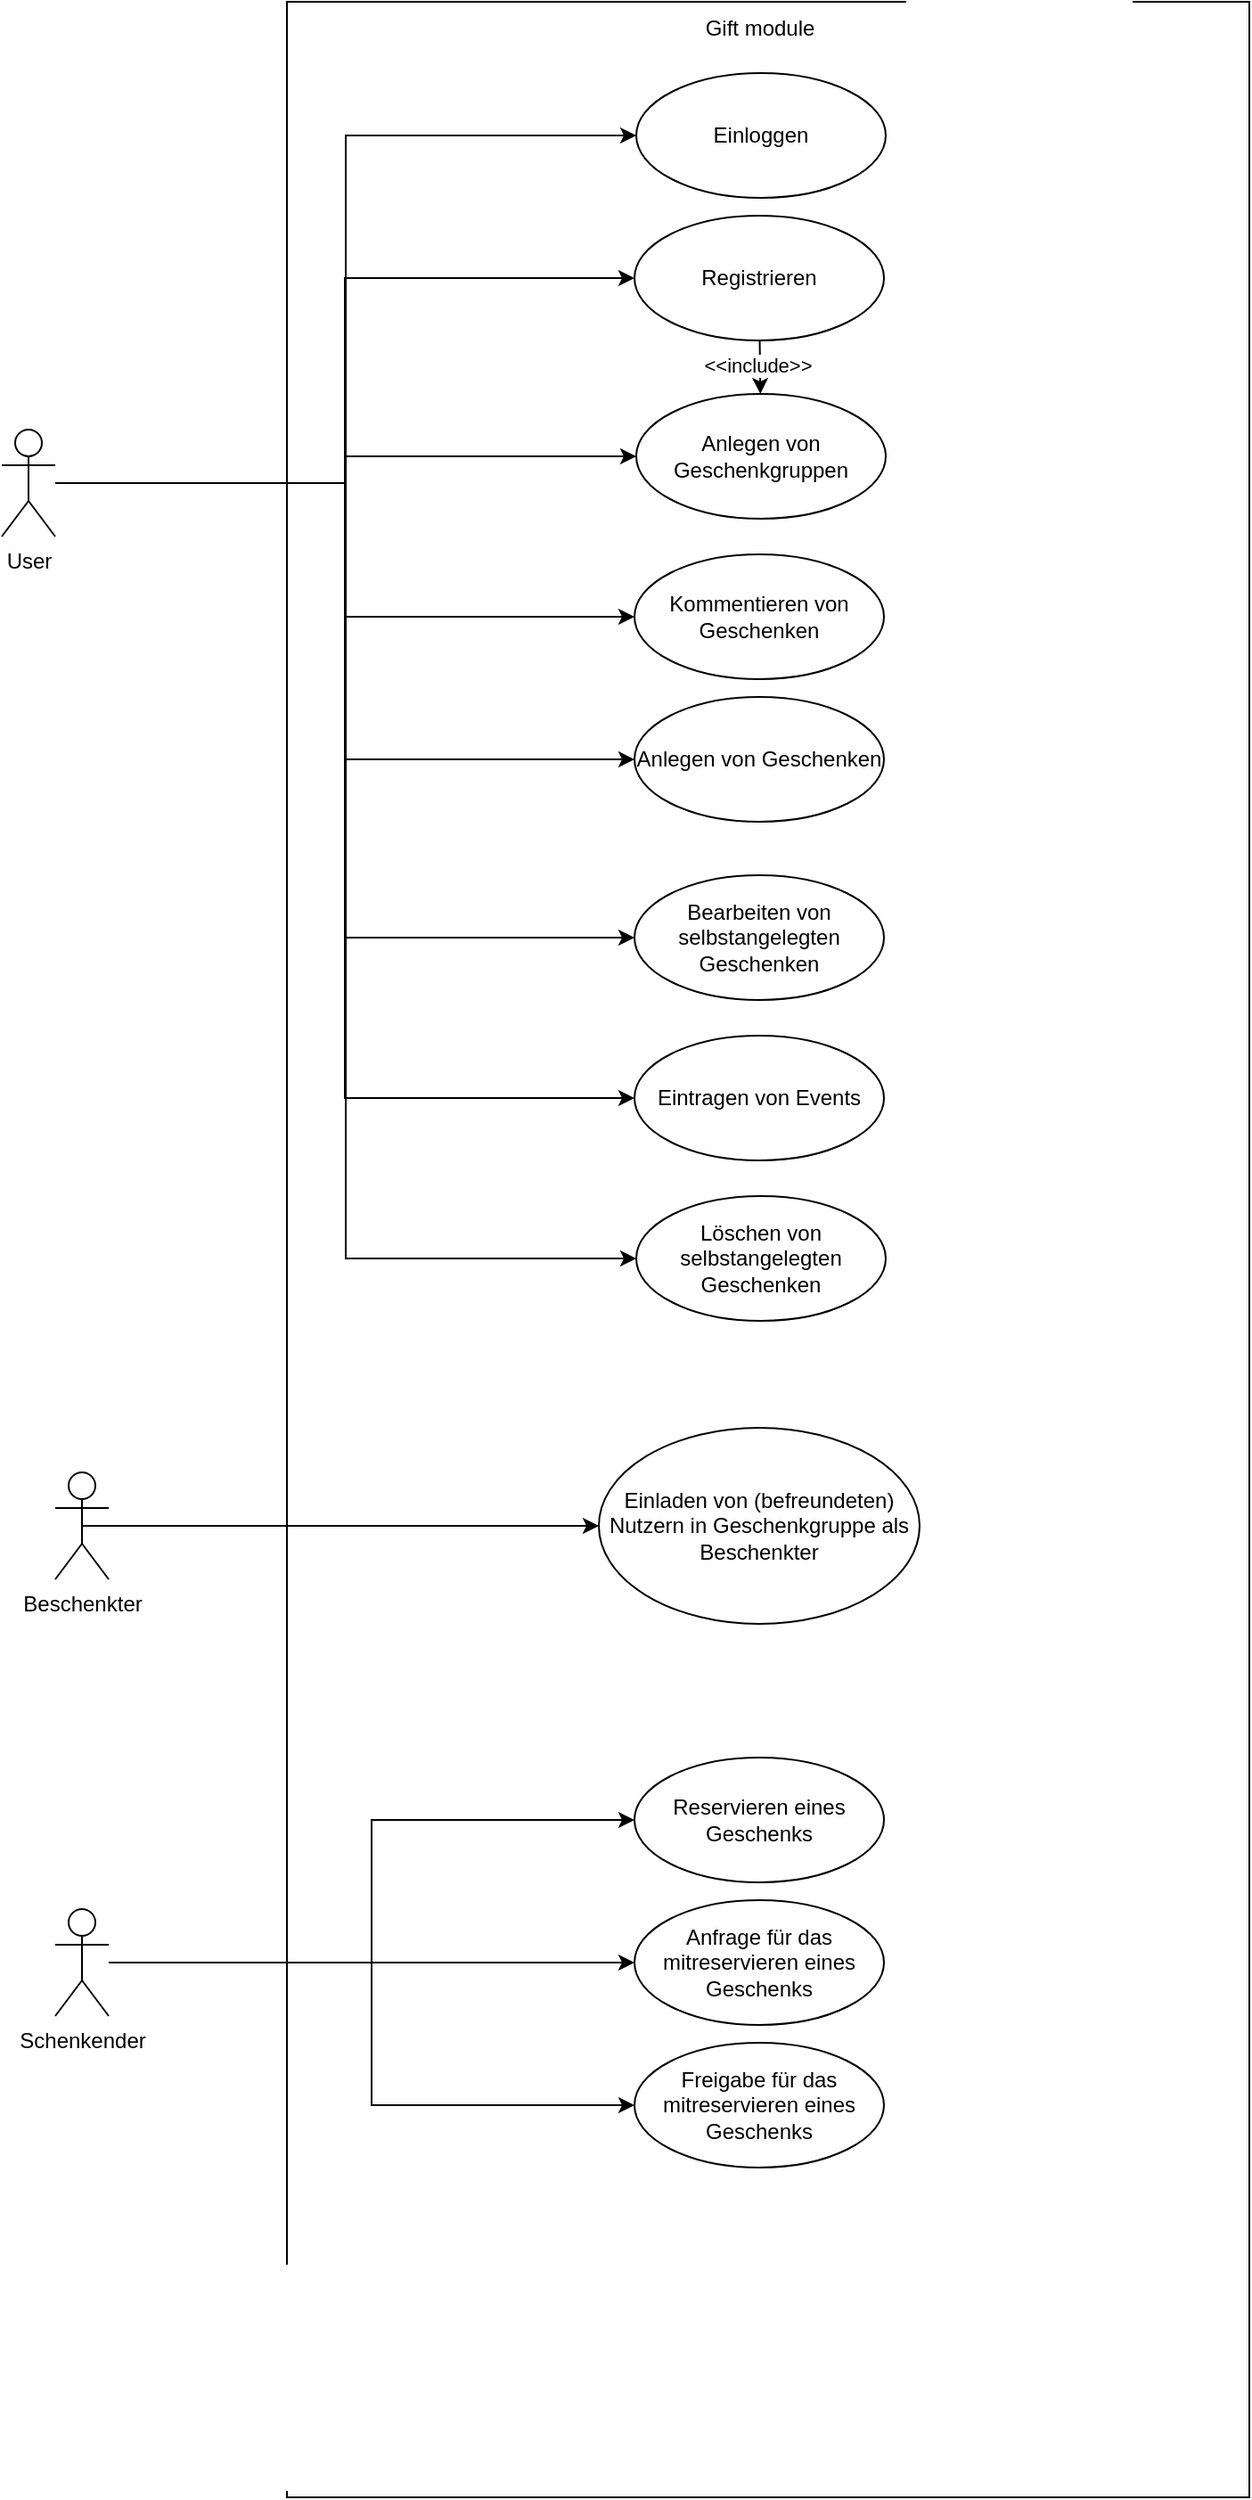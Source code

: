 <mxfile>
    <diagram name="Seite-1" id="1dOUznpDONLhGp0KXryv">
        <mxGraphModel dx="1250" dy="701" grid="1" gridSize="10" guides="1" tooltips="1" connect="1" arrows="1" fold="1" page="1" pageScale="1" pageWidth="15000" pageHeight="15000" math="0" shadow="0">
            <root>
                <mxCell id="0"/>
                <mxCell id="1" parent="0"/>
                <mxCell id="OieUruuSKdxP-jb9oesy-3" value="" style="rounded=0;whiteSpace=wrap;html=1;" parent="1" vertex="1">
                    <mxGeometry x="250" y="130" width="540" height="1400" as="geometry"/>
                </mxCell>
                <mxCell id="OieUruuSKdxP-jb9oesy-32" style="edgeStyle=orthogonalEdgeStyle;rounded=0;orthogonalLoop=1;jettySize=auto;html=1;entryX=0;entryY=0.5;entryDx=0;entryDy=0;" parent="1" source="OieUruuSKdxP-jb9oesy-15" target="OieUruuSKdxP-jb9oesy-31" edge="1">
                    <mxGeometry relative="1" as="geometry"/>
                </mxCell>
                <mxCell id="OieUruuSKdxP-jb9oesy-34" style="edgeStyle=orthogonalEdgeStyle;rounded=0;orthogonalLoop=1;jettySize=auto;html=1;entryX=0;entryY=0.5;entryDx=0;entryDy=0;" parent="1" source="OieUruuSKdxP-jb9oesy-15" target="OieUruuSKdxP-jb9oesy-33" edge="1">
                    <mxGeometry relative="1" as="geometry"/>
                </mxCell>
                <mxCell id="OieUruuSKdxP-jb9oesy-36" style="edgeStyle=orthogonalEdgeStyle;rounded=0;orthogonalLoop=1;jettySize=auto;html=1;entryX=0;entryY=0.5;entryDx=0;entryDy=0;" parent="1" source="OieUruuSKdxP-jb9oesy-15" target="OieUruuSKdxP-jb9oesy-35" edge="1">
                    <mxGeometry relative="1" as="geometry"/>
                </mxCell>
                <mxCell id="OieUruuSKdxP-jb9oesy-15" value="Schenkender" style="shape=umlActor;verticalLabelPosition=bottom;verticalAlign=top;html=1;outlineConnect=0;" parent="1" vertex="1">
                    <mxGeometry x="120" y="1200" width="30" height="60" as="geometry"/>
                </mxCell>
                <mxCell id="OieUruuSKdxP-jb9oesy-17" value="Beschenkter" style="shape=umlActor;verticalLabelPosition=bottom;verticalAlign=top;html=1;outlineConnect=0;" parent="1" vertex="1">
                    <mxGeometry x="120" y="955" width="30" height="60" as="geometry"/>
                </mxCell>
                <mxCell id="OieUruuSKdxP-jb9oesy-19" style="edgeStyle=orthogonalEdgeStyle;rounded=0;orthogonalLoop=1;jettySize=auto;html=1;entryX=0;entryY=0.5;entryDx=0;entryDy=0;" parent="1" source="OieUruuSKdxP-jb9oesy-1" target="OieUruuSKdxP-jb9oesy-6" edge="1">
                    <mxGeometry relative="1" as="geometry"/>
                </mxCell>
                <mxCell id="OieUruuSKdxP-jb9oesy-29" style="edgeStyle=orthogonalEdgeStyle;rounded=0;orthogonalLoop=1;jettySize=auto;html=1;entryX=0;entryY=0.5;entryDx=0;entryDy=0;" parent="1" source="OieUruuSKdxP-jb9oesy-1" target="OieUruuSKdxP-jb9oesy-10" edge="1">
                    <mxGeometry relative="1" as="geometry"/>
                </mxCell>
                <mxCell id="OieUruuSKdxP-jb9oesy-44" style="edgeStyle=orthogonalEdgeStyle;rounded=0;orthogonalLoop=1;jettySize=auto;html=1;entryX=0;entryY=0.5;entryDx=0;entryDy=0;" parent="1" source="OieUruuSKdxP-jb9oesy-1" target="OieUruuSKdxP-jb9oesy-43" edge="1">
                    <mxGeometry relative="1" as="geometry"/>
                </mxCell>
                <mxCell id="3" style="edgeStyle=orthogonalEdgeStyle;html=1;entryX=0;entryY=0.5;entryDx=0;entryDy=0;rounded=0;" parent="1" source="OieUruuSKdxP-jb9oesy-1" target="2" edge="1">
                    <mxGeometry relative="1" as="geometry"/>
                </mxCell>
                <mxCell id="8" style="edgeStyle=orthogonalEdgeStyle;html=1;entryX=0;entryY=0.5;entryDx=0;entryDy=0;rounded=0;" parent="1" source="OieUruuSKdxP-jb9oesy-1" target="4" edge="1">
                    <mxGeometry relative="1" as="geometry"/>
                </mxCell>
                <mxCell id="9" style="edgeStyle=orthogonalEdgeStyle;rounded=0;html=1;entryX=0;entryY=0.5;entryDx=0;entryDy=0;" parent="1" source="OieUruuSKdxP-jb9oesy-1" target="5" edge="1">
                    <mxGeometry relative="1" as="geometry"/>
                </mxCell>
                <mxCell id="13" style="edgeStyle=orthogonalEdgeStyle;html=1;rounded=0;entryX=0;entryY=0.5;entryDx=0;entryDy=0;" edge="1" parent="1" source="OieUruuSKdxP-jb9oesy-1" target="12">
                    <mxGeometry relative="1" as="geometry"/>
                </mxCell>
                <mxCell id="OieUruuSKdxP-jb9oesy-1" value="User" style="shape=umlActor;verticalLabelPosition=bottom;verticalAlign=top;html=1;outlineConnect=0;" parent="1" vertex="1">
                    <mxGeometry x="90" y="370" width="30" height="60" as="geometry"/>
                </mxCell>
                <mxCell id="OieUruuSKdxP-jb9oesy-22" style="edgeStyle=elbowEdgeStyle;rounded=0;orthogonalLoop=1;jettySize=auto;html=1;entryX=0;entryY=0.5;entryDx=0;entryDy=0;" parent="1" source="OieUruuSKdxP-jb9oesy-1" target="OieUruuSKdxP-jb9oesy-8" edge="1">
                    <mxGeometry relative="1" as="geometry">
                        <mxPoint x="450" y="465" as="targetPoint"/>
                    </mxGeometry>
                </mxCell>
                <mxCell id="OieUruuSKdxP-jb9oesy-4" value="Gift module" style="text;html=1;align=center;verticalAlign=middle;resizable=0;points=[];autosize=1;strokeColor=none;fillColor=none;" parent="1" vertex="1">
                    <mxGeometry x="470.005" y="130" width="90" height="30" as="geometry"/>
                </mxCell>
                <mxCell id="OieUruuSKdxP-jb9oesy-6" value="Anlegen von Geschenken" style="ellipse;whiteSpace=wrap;html=1;" parent="1" vertex="1">
                    <mxGeometry x="445" y="520" width="140" height="70" as="geometry"/>
                </mxCell>
                <mxCell id="OieUruuSKdxP-jb9oesy-8" value="Anlegen von Geschenkgruppen" style="ellipse;whiteSpace=wrap;html=1;" parent="1" vertex="1">
                    <mxGeometry x="446" y="350" width="140" height="70" as="geometry"/>
                </mxCell>
                <mxCell id="OieUruuSKdxP-jb9oesy-10" value="Bearbeiten von selbstangelegten Geschenken" style="ellipse;whiteSpace=wrap;html=1;" parent="1" vertex="1">
                    <mxGeometry x="445" y="620" width="140" height="70" as="geometry"/>
                </mxCell>
                <mxCell id="OieUruuSKdxP-jb9oesy-9" value="Einladen von (befreundeten) Nutzern in Geschenkgruppe als Beschenkter" style="ellipse;whiteSpace=wrap;html=1;" parent="1" vertex="1">
                    <mxGeometry x="425" y="930" width="180" height="110" as="geometry"/>
                </mxCell>
                <mxCell id="OieUruuSKdxP-jb9oesy-31" value="Reservieren eines Geschenks" style="ellipse;whiteSpace=wrap;html=1;" parent="1" vertex="1">
                    <mxGeometry x="445" y="1115" width="140" height="70" as="geometry"/>
                </mxCell>
                <mxCell id="OieUruuSKdxP-jb9oesy-33" value="Anfrage für das mitreservieren eines Geschenks" style="ellipse;whiteSpace=wrap;html=1;" parent="1" vertex="1">
                    <mxGeometry x="445" y="1195" width="140" height="70" as="geometry"/>
                </mxCell>
                <mxCell id="OieUruuSKdxP-jb9oesy-35" value="Freigabe für das mitreservieren eines Geschenks" style="ellipse;whiteSpace=wrap;html=1;" parent="1" vertex="1">
                    <mxGeometry x="445" y="1275" width="140" height="70" as="geometry"/>
                </mxCell>
                <mxCell id="OieUruuSKdxP-jb9oesy-43" value="Eintragen von Events" style="ellipse;whiteSpace=wrap;html=1;" parent="1" vertex="1">
                    <mxGeometry x="445" y="710" width="140" height="70" as="geometry"/>
                </mxCell>
                <mxCell id="2" value="Löschen von selbstangelegten Geschenken" style="ellipse;whiteSpace=wrap;html=1;" parent="1" vertex="1">
                    <mxGeometry x="446" y="800" width="140" height="70" as="geometry"/>
                </mxCell>
                <mxCell id="6" style="edgeStyle=none;html=1;dashed=1;dashPattern=8 8;" parent="1" source="4" target="OieUruuSKdxP-jb9oesy-8" edge="1">
                    <mxGeometry relative="1" as="geometry"/>
                </mxCell>
                <mxCell id="7" value="&amp;lt;&amp;lt;include&amp;gt;&amp;gt;" style="edgeLabel;html=1;align=center;verticalAlign=middle;resizable=0;points=[];" parent="6" vertex="1" connectable="0">
                    <mxGeometry x="0.54" relative="1" as="geometry">
                        <mxPoint x="-2" y="-9" as="offset"/>
                    </mxGeometry>
                </mxCell>
                <mxCell id="4" value="Registrieren" style="ellipse;whiteSpace=wrap;html=1;" parent="1" vertex="1">
                    <mxGeometry x="445" y="250" width="140" height="70" as="geometry"/>
                </mxCell>
                <mxCell id="5" value="Einloggen" style="ellipse;whiteSpace=wrap;html=1;" parent="1" vertex="1">
                    <mxGeometry x="446" y="170" width="140" height="70" as="geometry"/>
                </mxCell>
                <mxCell id="11" style="edgeStyle=orthogonalEdgeStyle;rounded=0;html=1;entryX=0;entryY=0.5;entryDx=0;entryDy=0;exitX=0.5;exitY=0.5;exitDx=0;exitDy=0;exitPerimeter=0;" parent="1" source="OieUruuSKdxP-jb9oesy-17" target="OieUruuSKdxP-jb9oesy-9" edge="1">
                    <mxGeometry relative="1" as="geometry">
                        <mxPoint x="150" y="1060" as="sourcePoint"/>
                    </mxGeometry>
                </mxCell>
                <mxCell id="12" value="Kommentieren von Geschenken" style="ellipse;whiteSpace=wrap;html=1;" vertex="1" parent="1">
                    <mxGeometry x="445" y="440" width="140" height="70" as="geometry"/>
                </mxCell>
            </root>
        </mxGraphModel>
    </diagram>
</mxfile>